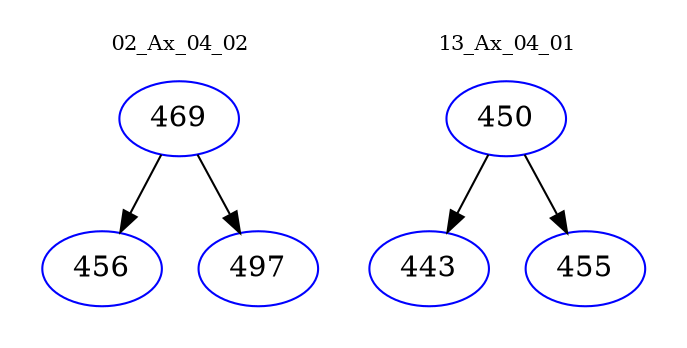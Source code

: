 digraph{
subgraph cluster_0 {
color = white
label = "02_Ax_04_02";
fontsize=10;
T0_469 [label="469", color="blue"]
T0_469 -> T0_456 [color="black"]
T0_456 [label="456", color="blue"]
T0_469 -> T0_497 [color="black"]
T0_497 [label="497", color="blue"]
}
subgraph cluster_1 {
color = white
label = "13_Ax_04_01";
fontsize=10;
T1_450 [label="450", color="blue"]
T1_450 -> T1_443 [color="black"]
T1_443 [label="443", color="blue"]
T1_450 -> T1_455 [color="black"]
T1_455 [label="455", color="blue"]
}
}
